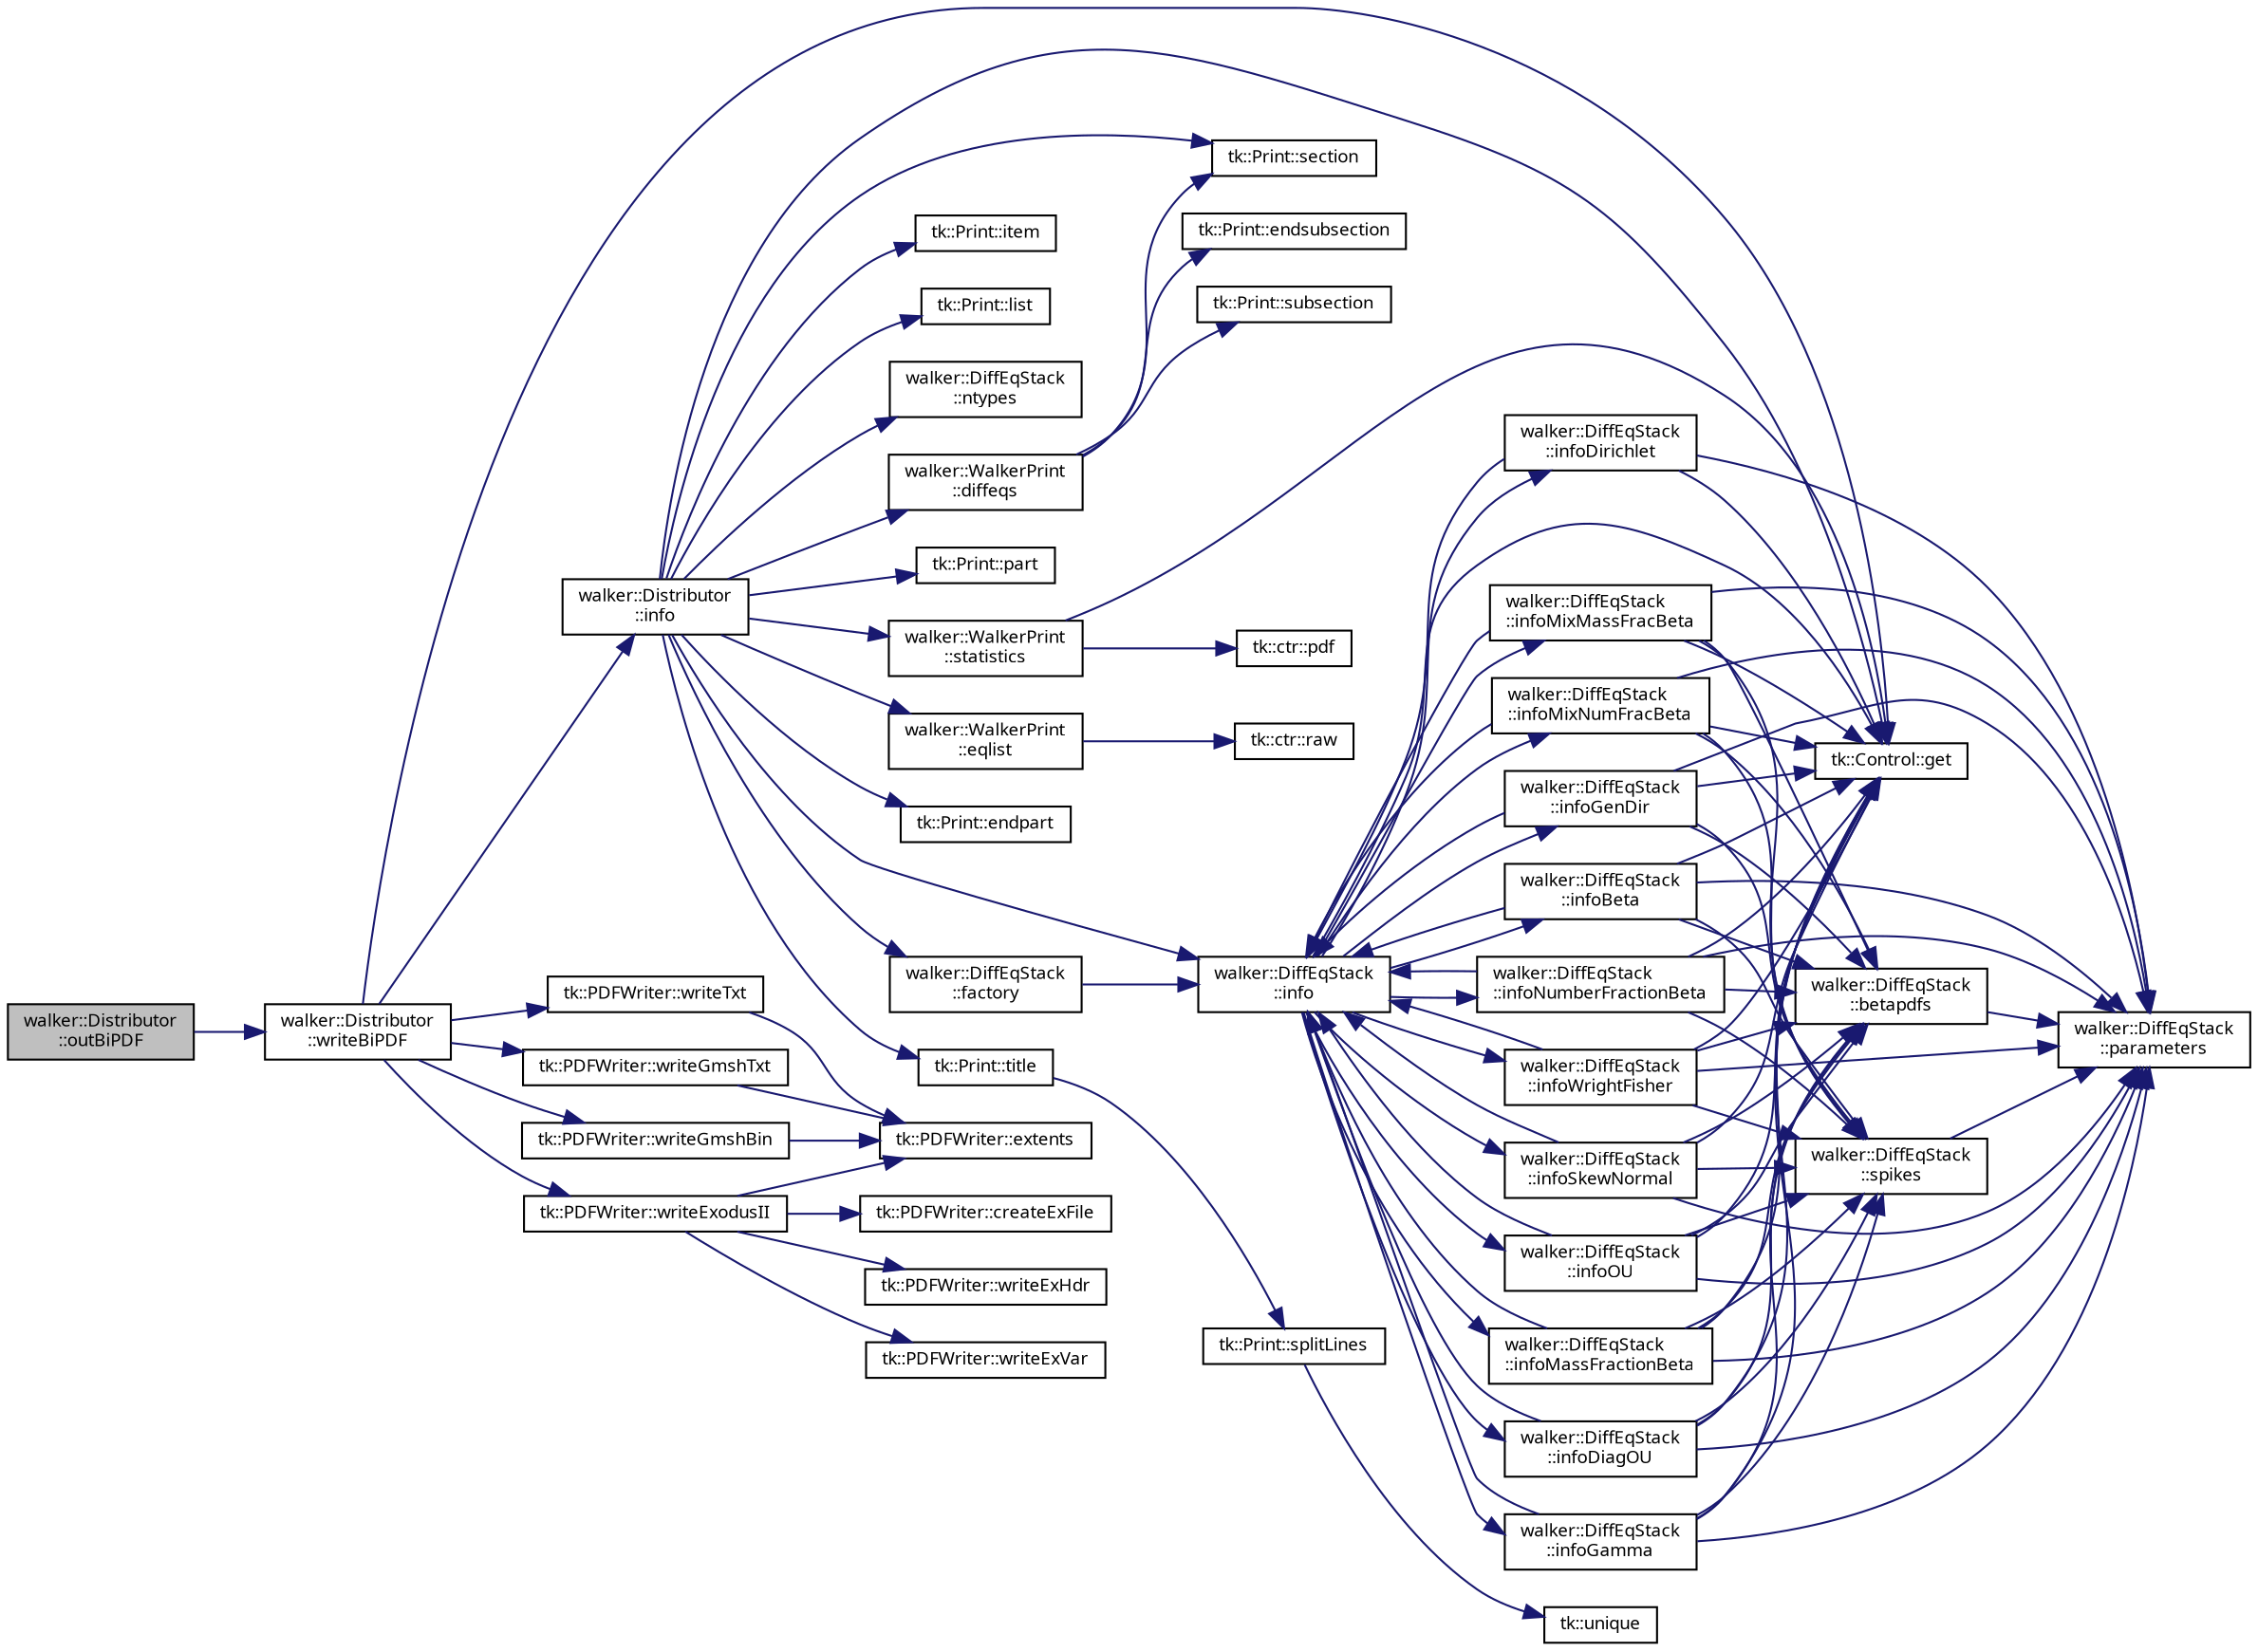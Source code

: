 digraph "walker::Distributor::outBiPDF"
{
 // INTERACTIVE_SVG=YES
  bgcolor="transparent";
  edge [fontname="sans-serif",fontsize="9",labelfontname="sans-serif",labelfontsize="9"];
  node [fontname="sans-serif",fontsize="9",shape=record];
  rankdir="LR";
  Node1 [label="walker::Distributor\l::outBiPDF",height=0.2,width=0.4,color="black", fillcolor="grey75", style="filled", fontcolor="black"];
  Node1 -> Node2 [color="midnightblue",fontsize="9",style="solid",fontname="sans-serif"];
  Node2 [label="walker::Distributor\l::writeBiPDF",height=0.2,width=0.4,color="black",URL="$classwalker_1_1_distributor.html#af2f852e0b52208f1cb8d45a94eab816c",tooltip="Write bivariate PDF to file. "];
  Node2 -> Node3 [color="midnightblue",fontsize="9",style="solid",fontname="sans-serif"];
  Node3 [label="walker::Distributor\l::info",height=0.2,width=0.4,color="black",URL="$classwalker_1_1_distributor.html#a1a69bada8d61915aa3d099ebf086126d",tooltip="Print information at startup. "];
  Node3 -> Node4 [color="midnightblue",fontsize="9",style="solid",fontname="sans-serif"];
  Node4 [label="walker::WalkerPrint\l::diffeqs",height=0.2,width=0.4,color="black",URL="$classwalker_1_1_walker_print.html#ae3e5fef7d58a6954e656780104f1221d",tooltip="Print configuration of a stack of differential equations. "];
  Node4 -> Node5 [color="midnightblue",fontsize="9",style="solid",fontname="sans-serif"];
  Node5 [label="tk::Print::section",height=0.2,width=0.4,color="black",URL="$classtk_1_1_print.html#a5a84d90bea597aaf9544cf21179852d0"];
  Node4 -> Node6 [color="midnightblue",fontsize="9",style="solid",fontname="sans-serif"];
  Node6 [label="tk::Print::subsection",height=0.2,width=0.4,color="black",URL="$classtk_1_1_print.html#a3773083fb6b924c38fb490a1998c58e5"];
  Node4 -> Node7 [color="midnightblue",fontsize="9",style="solid",fontname="sans-serif"];
  Node7 [label="tk::Print::endsubsection",height=0.2,width=0.4,color="black",URL="$classtk_1_1_print.html#ae4b58bc31ef42dbee41b47f2209ace96"];
  Node3 -> Node8 [color="midnightblue",fontsize="9",style="solid",fontname="sans-serif"];
  Node8 [label="tk::Print::endpart",height=0.2,width=0.4,color="black",URL="$classtk_1_1_print.html#aa695f3f76c8f7900138e61ce6ee7df1d"];
  Node3 -> Node9 [color="midnightblue",fontsize="9",style="solid",fontname="sans-serif"];
  Node9 [label="walker::WalkerPrint\l::eqlist",height=0.2,width=0.4,color="black",URL="$classwalker_1_1_walker_print.html#a31030f1113a0eb183d11a3ccee5efa69"];
  Node9 -> Node10 [color="midnightblue",fontsize="9",style="solid",fontname="sans-serif"];
  Node10 [label="tk::ctr::raw",height=0.2,width=0.4,color="black",URL="$namespacetk_1_1ctr.html#af176a3bacd8979ebdb32e7f4cf2c4324"];
  Node3 -> Node11 [color="midnightblue",fontsize="9",style="solid",fontname="sans-serif"];
  Node11 [label="walker::DiffEqStack\l::factory",height=0.2,width=0.4,color="black",URL="$classwalker_1_1_diff_eq_stack.html#a97297b2a1fca409a1d94078fdf91c122",tooltip="Constant accessor to differential equation factory. "];
  Node11 -> Node12 [color="midnightblue",fontsize="9",style="solid",fontname="sans-serif"];
  Node12 [label="walker::DiffEqStack\l::info",height=0.2,width=0.4,color="black",URL="$classwalker_1_1_diff_eq_stack.html#a9559315ca0c5a0c28cedd212a889f53c",tooltip="Return info on selected differential equations. "];
  Node12 -> Node13 [color="midnightblue",fontsize="9",style="solid",fontname="sans-serif"];
  Node13 [label="tk::Control::get",height=0.2,width=0.4,color="black",URL="$classtk_1_1_control.html#a85c14acef1b9de96946fcf2ab7c08721",tooltip="Const-ref accessor to single element at 1st level. "];
  Node12 -> Node14 [color="midnightblue",fontsize="9",style="solid",fontname="sans-serif"];
  Node14 [label="walker::DiffEqStack\l::infoBeta",height=0.2,width=0.4,color="black",URL="$classwalker_1_1_diff_eq_stack.html#a77e7bcaaa3bcf99582d4fa126944c5c5",tooltip="Get information on beta SDE. "];
  Node14 -> Node15 [color="midnightblue",fontsize="9",style="solid",fontname="sans-serif"];
  Node15 [label="walker::DiffEqStack\l::betapdfs",height=0.2,width=0.4,color="black",URL="$classwalker_1_1_diff_eq_stack.html#a32c5e784ecf315c4baa0709b0eb69b83",tooltip="Insert betapdf information (used to specify beta PDFs) into info vector. "];
  Node15 -> Node16 [color="midnightblue",fontsize="9",style="solid",fontname="sans-serif"];
  Node16 [label="walker::DiffEqStack\l::parameters",height=0.2,width=0.4,color="black",URL="$classwalker_1_1_diff_eq_stack.html#aa96cb9d2bfbbfb0b59d2ca11309524ad",tooltip="Convert and return values from vector as string. "];
  Node14 -> Node13 [color="midnightblue",fontsize="9",style="solid",fontname="sans-serif"];
  Node14 -> Node12 [color="midnightblue",fontsize="9",style="solid",fontname="sans-serif"];
  Node14 -> Node16 [color="midnightblue",fontsize="9",style="solid",fontname="sans-serif"];
  Node14 -> Node17 [color="midnightblue",fontsize="9",style="solid",fontname="sans-serif"];
  Node17 [label="walker::DiffEqStack\l::spikes",height=0.2,width=0.4,color="black",URL="$classwalker_1_1_diff_eq_stack.html#ab24098da325e9e4a4f3e47659b63259f",tooltip="Insert spike information (used to specify delta PDFs) into info vector. "];
  Node17 -> Node16 [color="midnightblue",fontsize="9",style="solid",fontname="sans-serif"];
  Node12 -> Node18 [color="midnightblue",fontsize="9",style="solid",fontname="sans-serif"];
  Node18 [label="walker::DiffEqStack\l::infoDiagOU",height=0.2,width=0.4,color="black",URL="$classwalker_1_1_diff_eq_stack.html#a774e7d00fd7b9f8ceca03a9e1a140e41",tooltip="Get information on diagonal Ornstein_Uhlenbeck SDE. "];
  Node18 -> Node15 [color="midnightblue",fontsize="9",style="solid",fontname="sans-serif"];
  Node18 -> Node13 [color="midnightblue",fontsize="9",style="solid",fontname="sans-serif"];
  Node18 -> Node12 [color="midnightblue",fontsize="9",style="solid",fontname="sans-serif"];
  Node18 -> Node16 [color="midnightblue",fontsize="9",style="solid",fontname="sans-serif"];
  Node18 -> Node17 [color="midnightblue",fontsize="9",style="solid",fontname="sans-serif"];
  Node12 -> Node19 [color="midnightblue",fontsize="9",style="solid",fontname="sans-serif"];
  Node19 [label="walker::DiffEqStack\l::infoDirichlet",height=0.2,width=0.4,color="black",URL="$classwalker_1_1_diff_eq_stack.html#a615b8f3217350e693a20c6ba22893340",tooltip="Get information on the Dirichlet SDE. "];
  Node19 -> Node13 [color="midnightblue",fontsize="9",style="solid",fontname="sans-serif"];
  Node19 -> Node12 [color="midnightblue",fontsize="9",style="solid",fontname="sans-serif"];
  Node19 -> Node16 [color="midnightblue",fontsize="9",style="solid",fontname="sans-serif"];
  Node12 -> Node20 [color="midnightblue",fontsize="9",style="solid",fontname="sans-serif"];
  Node20 [label="walker::DiffEqStack\l::infoGamma",height=0.2,width=0.4,color="black",URL="$classwalker_1_1_diff_eq_stack.html#a728d490ad948b446c58522fe0089b84f",tooltip="Get information on Gamma SDE. "];
  Node20 -> Node15 [color="midnightblue",fontsize="9",style="solid",fontname="sans-serif"];
  Node20 -> Node13 [color="midnightblue",fontsize="9",style="solid",fontname="sans-serif"];
  Node20 -> Node12 [color="midnightblue",fontsize="9",style="solid",fontname="sans-serif"];
  Node20 -> Node16 [color="midnightblue",fontsize="9",style="solid",fontname="sans-serif"];
  Node20 -> Node17 [color="midnightblue",fontsize="9",style="solid",fontname="sans-serif"];
  Node12 -> Node21 [color="midnightblue",fontsize="9",style="solid",fontname="sans-serif"];
  Node21 [label="walker::DiffEqStack\l::infoGenDir",height=0.2,width=0.4,color="black",URL="$classwalker_1_1_diff_eq_stack.html#a0d0f0bcdbc080619fbdc4767ad7deb3d",tooltip="Get information on Lochner&#39;s generalized Dirichlet SDE. "];
  Node21 -> Node15 [color="midnightblue",fontsize="9",style="solid",fontname="sans-serif"];
  Node21 -> Node13 [color="midnightblue",fontsize="9",style="solid",fontname="sans-serif"];
  Node21 -> Node12 [color="midnightblue",fontsize="9",style="solid",fontname="sans-serif"];
  Node21 -> Node16 [color="midnightblue",fontsize="9",style="solid",fontname="sans-serif"];
  Node21 -> Node17 [color="midnightblue",fontsize="9",style="solid",fontname="sans-serif"];
  Node12 -> Node22 [color="midnightblue",fontsize="9",style="solid",fontname="sans-serif"];
  Node22 [label="walker::DiffEqStack\l::infoMassFractionBeta",height=0.2,width=0.4,color="black",URL="$classwalker_1_1_diff_eq_stack.html#ade0c68dde82eea30411e2aae98f1b4fa",tooltip="Get information on mass-fraction beta SDE. "];
  Node22 -> Node15 [color="midnightblue",fontsize="9",style="solid",fontname="sans-serif"];
  Node22 -> Node13 [color="midnightblue",fontsize="9",style="solid",fontname="sans-serif"];
  Node22 -> Node12 [color="midnightblue",fontsize="9",style="solid",fontname="sans-serif"];
  Node22 -> Node16 [color="midnightblue",fontsize="9",style="solid",fontname="sans-serif"];
  Node22 -> Node17 [color="midnightblue",fontsize="9",style="solid",fontname="sans-serif"];
  Node12 -> Node23 [color="midnightblue",fontsize="9",style="solid",fontname="sans-serif"];
  Node23 [label="walker::DiffEqStack\l::infoMixMassFracBeta",height=0.2,width=0.4,color="black",URL="$classwalker_1_1_diff_eq_stack.html#acee9d2315e8fc705db3de468d9a6dd13",tooltip="Get information on mix mass-fraction beta SDE. "];
  Node23 -> Node15 [color="midnightblue",fontsize="9",style="solid",fontname="sans-serif"];
  Node23 -> Node13 [color="midnightblue",fontsize="9",style="solid",fontname="sans-serif"];
  Node23 -> Node12 [color="midnightblue",fontsize="9",style="solid",fontname="sans-serif"];
  Node23 -> Node16 [color="midnightblue",fontsize="9",style="solid",fontname="sans-serif"];
  Node23 -> Node17 [color="midnightblue",fontsize="9",style="solid",fontname="sans-serif"];
  Node12 -> Node24 [color="midnightblue",fontsize="9",style="solid",fontname="sans-serif"];
  Node24 [label="walker::DiffEqStack\l::infoMixNumFracBeta",height=0.2,width=0.4,color="black",URL="$classwalker_1_1_diff_eq_stack.html#a2732549f79dd2b18ba932003b99849b7",tooltip="Get information on mix number-fraction beta SDE. "];
  Node24 -> Node15 [color="midnightblue",fontsize="9",style="solid",fontname="sans-serif"];
  Node24 -> Node13 [color="midnightblue",fontsize="9",style="solid",fontname="sans-serif"];
  Node24 -> Node12 [color="midnightblue",fontsize="9",style="solid",fontname="sans-serif"];
  Node24 -> Node16 [color="midnightblue",fontsize="9",style="solid",fontname="sans-serif"];
  Node24 -> Node17 [color="midnightblue",fontsize="9",style="solid",fontname="sans-serif"];
  Node12 -> Node25 [color="midnightblue",fontsize="9",style="solid",fontname="sans-serif"];
  Node25 [label="walker::DiffEqStack\l::infoNumberFractionBeta",height=0.2,width=0.4,color="black",URL="$classwalker_1_1_diff_eq_stack.html#a56bf1686406061b4aa231f9ffe205c87",tooltip="Get information on number-fraction beta SDE. "];
  Node25 -> Node15 [color="midnightblue",fontsize="9",style="solid",fontname="sans-serif"];
  Node25 -> Node13 [color="midnightblue",fontsize="9",style="solid",fontname="sans-serif"];
  Node25 -> Node12 [color="midnightblue",fontsize="9",style="solid",fontname="sans-serif"];
  Node25 -> Node16 [color="midnightblue",fontsize="9",style="solid",fontname="sans-serif"];
  Node25 -> Node17 [color="midnightblue",fontsize="9",style="solid",fontname="sans-serif"];
  Node12 -> Node26 [color="midnightblue",fontsize="9",style="solid",fontname="sans-serif"];
  Node26 [label="walker::DiffEqStack\l::infoOU",height=0.2,width=0.4,color="black",URL="$classwalker_1_1_diff_eq_stack.html#ad1965c2fc4327c8c12cd15eb9a473205",tooltip="Get information on Ornstein_Uhlenbeck SDE. "];
  Node26 -> Node15 [color="midnightblue",fontsize="9",style="solid",fontname="sans-serif"];
  Node26 -> Node13 [color="midnightblue",fontsize="9",style="solid",fontname="sans-serif"];
  Node26 -> Node12 [color="midnightblue",fontsize="9",style="solid",fontname="sans-serif"];
  Node26 -> Node16 [color="midnightblue",fontsize="9",style="solid",fontname="sans-serif"];
  Node26 -> Node17 [color="midnightblue",fontsize="9",style="solid",fontname="sans-serif"];
  Node12 -> Node27 [color="midnightblue",fontsize="9",style="solid",fontname="sans-serif"];
  Node27 [label="walker::DiffEqStack\l::infoSkewNormal",height=0.2,width=0.4,color="black",URL="$classwalker_1_1_diff_eq_stack.html#ae36184e00772bdccf779e8d242f00f1d",tooltip="Get information on skew-normal SDE. "];
  Node27 -> Node15 [color="midnightblue",fontsize="9",style="solid",fontname="sans-serif"];
  Node27 -> Node13 [color="midnightblue",fontsize="9",style="solid",fontname="sans-serif"];
  Node27 -> Node12 [color="midnightblue",fontsize="9",style="solid",fontname="sans-serif"];
  Node27 -> Node16 [color="midnightblue",fontsize="9",style="solid",fontname="sans-serif"];
  Node27 -> Node17 [color="midnightblue",fontsize="9",style="solid",fontname="sans-serif"];
  Node12 -> Node28 [color="midnightblue",fontsize="9",style="solid",fontname="sans-serif"];
  Node28 [label="walker::DiffEqStack\l::infoWrightFisher",height=0.2,width=0.4,color="black",URL="$classwalker_1_1_diff_eq_stack.html#a4564751c0c8230f1ef6a4fab58d87689",tooltip="Get information on Wright-Fisher SDE. "];
  Node28 -> Node15 [color="midnightblue",fontsize="9",style="solid",fontname="sans-serif"];
  Node28 -> Node13 [color="midnightblue",fontsize="9",style="solid",fontname="sans-serif"];
  Node28 -> Node12 [color="midnightblue",fontsize="9",style="solid",fontname="sans-serif"];
  Node28 -> Node16 [color="midnightblue",fontsize="9",style="solid",fontname="sans-serif"];
  Node28 -> Node17 [color="midnightblue",fontsize="9",style="solid",fontname="sans-serif"];
  Node3 -> Node13 [color="midnightblue",fontsize="9",style="solid",fontname="sans-serif"];
  Node3 -> Node12 [color="midnightblue",fontsize="9",style="solid",fontname="sans-serif"];
  Node3 -> Node29 [color="midnightblue",fontsize="9",style="solid",fontname="sans-serif"];
  Node29 [label="tk::Print::item",height=0.2,width=0.4,color="black",URL="$classtk_1_1_print.html#a74b13fb10ac8f28340e1ea91707de612"];
  Node3 -> Node30 [color="midnightblue",fontsize="9",style="solid",fontname="sans-serif"];
  Node30 [label="tk::Print::list",height=0.2,width=0.4,color="black",URL="$classtk_1_1_print.html#a43a25626603b913fc34a18c4027f018c"];
  Node3 -> Node31 [color="midnightblue",fontsize="9",style="solid",fontname="sans-serif"];
  Node31 [label="walker::DiffEqStack\l::ntypes",height=0.2,width=0.4,color="black",URL="$classwalker_1_1_diff_eq_stack.html#a8719b45418a9ca4d24d989e7276f6eab",tooltip="Return number of unique equation types registered. "];
  Node3 -> Node32 [color="midnightblue",fontsize="9",style="solid",fontname="sans-serif"];
  Node32 [label="tk::Print::part",height=0.2,width=0.4,color="black",URL="$classtk_1_1_print.html#a2e0e6ce01453e8080bcdce1837785ef3"];
  Node3 -> Node5 [color="midnightblue",fontsize="9",style="solid",fontname="sans-serif"];
  Node3 -> Node33 [color="midnightblue",fontsize="9",style="solid",fontname="sans-serif"];
  Node33 [label="walker::WalkerPrint\l::statistics",height=0.2,width=0.4,color="black",URL="$classwalker_1_1_walker_print.html#a3fb7ccb32393153da430fc4dd7240083",tooltip="Print statistics and PDFs. "];
  Node33 -> Node13 [color="midnightblue",fontsize="9",style="solid",fontname="sans-serif"];
  Node33 -> Node34 [color="midnightblue",fontsize="9",style="solid",fontname="sans-serif"];
  Node34 [label="tk::ctr::pdf",height=0.2,width=0.4,color="black",URL="$namespacetk_1_1ctr.html#a1ae4f5b7ac9b69c29ce96ee87042e499",tooltip="Function for writing PDF sample space variables to output streams. "];
  Node3 -> Node35 [color="midnightblue",fontsize="9",style="solid",fontname="sans-serif"];
  Node35 [label="tk::Print::title",height=0.2,width=0.4,color="black",URL="$classtk_1_1_print.html#abd458053dc5a97d79bde794c74bac91d"];
  Node35 -> Node36 [color="midnightblue",fontsize="9",style="solid",fontname="sans-serif"];
  Node36 [label="tk::Print::splitLines",height=0.2,width=0.4,color="black",URL="$classtk_1_1_print.html#aa678d6f4f3e8b135769e834e2c3c0cec",tooltip="Clean up whitespaces and format a long string into multiple lines. "];
  Node36 -> Node37 [color="midnightblue",fontsize="9",style="solid",fontname="sans-serif"];
  Node37 [label="tk::unique",height=0.2,width=0.4,color="black",URL="$namespacetk.html#a87af1b002bc711716bd170a714bda211"];
  Node2 -> Node13 [color="midnightblue",fontsize="9",style="solid",fontname="sans-serif"];
  Node2 -> Node38 [color="midnightblue",fontsize="9",style="solid",fontname="sans-serif"];
  Node38 [label="tk::PDFWriter::writeTxt",height=0.2,width=0.4,color="black",URL="$classtk_1_1_p_d_f_writer.html#a1f798f74e0d815b8bc9e409fbc7da85c",tooltip="Write univariate PDF to text file. "];
  Node38 -> Node39 [color="midnightblue",fontsize="9",style="solid",fontname="sans-serif"];
  Node39 [label="tk::PDFWriter::extents",height=0.2,width=0.4,color="black",URL="$classtk_1_1_p_d_f_writer.html#a58e74d6f045704bd1f9c6698e6a779ae",tooltip="Query extents and other metadata of univariate PDF sample space. "];
  Node2 -> Node40 [color="midnightblue",fontsize="9",style="solid",fontname="sans-serif"];
  Node40 [label="tk::PDFWriter::writeGmshTxt",height=0.2,width=0.4,color="black",URL="$classtk_1_1_p_d_f_writer.html#a008d30e8fbef66672f922e507cebe481",tooltip="Write bivariate PDF to gmsh (text) file format. "];
  Node40 -> Node39 [color="midnightblue",fontsize="9",style="solid",fontname="sans-serif"];
  Node2 -> Node41 [color="midnightblue",fontsize="9",style="solid",fontname="sans-serif"];
  Node41 [label="tk::PDFWriter::writeGmshBin",height=0.2,width=0.4,color="black",URL="$classtk_1_1_p_d_f_writer.html#a739e93034fb1c506b1adbb7e57d771a4",tooltip="Write bivariate PDF to gmsh (binary) file format. "];
  Node41 -> Node39 [color="midnightblue",fontsize="9",style="solid",fontname="sans-serif"];
  Node2 -> Node42 [color="midnightblue",fontsize="9",style="solid",fontname="sans-serif"];
  Node42 [label="tk::PDFWriter::writeExodusII",height=0.2,width=0.4,color="black",URL="$classtk_1_1_p_d_f_writer.html#a6af1046645c630f1f169b9c99a82250e",tooltip="Write bivariate PDF to Exodus II file format. "];
  Node42 -> Node43 [color="midnightblue",fontsize="9",style="solid",fontname="sans-serif"];
  Node43 [label="tk::PDFWriter::createExFile",height=0.2,width=0.4,color="black",URL="$classtk_1_1_p_d_f_writer.html#a7743163b6192e4767627137ba2463fe7"];
  Node42 -> Node39 [color="midnightblue",fontsize="9",style="solid",fontname="sans-serif"];
  Node42 -> Node44 [color="midnightblue",fontsize="9",style="solid",fontname="sans-serif"];
  Node44 [label="tk::PDFWriter::writeExHdr",height=0.2,width=0.4,color="black",URL="$classtk_1_1_p_d_f_writer.html#a30df2472b4cb140d9231bbbb28a0679e"];
  Node42 -> Node45 [color="midnightblue",fontsize="9",style="solid",fontname="sans-serif"];
  Node45 [label="tk::PDFWriter::writeExVar",height=0.2,width=0.4,color="black",URL="$classtk_1_1_p_d_f_writer.html#a7be8c9494b06b799f81b0a249567da3f"];
}
